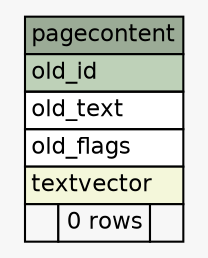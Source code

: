 // dot 2.38.0 on Linux 3.14.35-28.38.amzn1.x86_64
// SchemaSpy rev Unknown
digraph "pagecontent" {
  graph [
    rankdir="RL"
    bgcolor="#f7f7f7"
    nodesep="0.18"
    ranksep="0.46"
    fontname="Helvetica"
    fontsize="11"
  ];
  node [
    fontname="Helvetica"
    fontsize="11"
    shape="plaintext"
  ];
  edge [
    arrowsize="0.8"
  ];
  "pagecontent" [
    label=<
    <TABLE BORDER="0" CELLBORDER="1" CELLSPACING="0" BGCOLOR="#ffffff">
      <TR><TD COLSPAN="3" BGCOLOR="#9bab96" ALIGN="CENTER">pagecontent</TD></TR>
      <TR><TD PORT="old_id" COLSPAN="3" BGCOLOR="#bed1b8" ALIGN="LEFT">old_id</TD></TR>
      <TR><TD PORT="old_text" COLSPAN="3" ALIGN="LEFT">old_text</TD></TR>
      <TR><TD PORT="old_flags" COLSPAN="3" ALIGN="LEFT">old_flags</TD></TR>
      <TR><TD PORT="textvector" COLSPAN="3" BGCOLOR="#f4f7da" ALIGN="LEFT">textvector</TD></TR>
      <TR><TD ALIGN="LEFT" BGCOLOR="#f7f7f7">  </TD><TD ALIGN="RIGHT" BGCOLOR="#f7f7f7">0 rows</TD><TD ALIGN="RIGHT" BGCOLOR="#f7f7f7">  </TD></TR>
    </TABLE>>
    URL="tables/pagecontent.html"
    tooltip="pagecontent"
  ];
}
